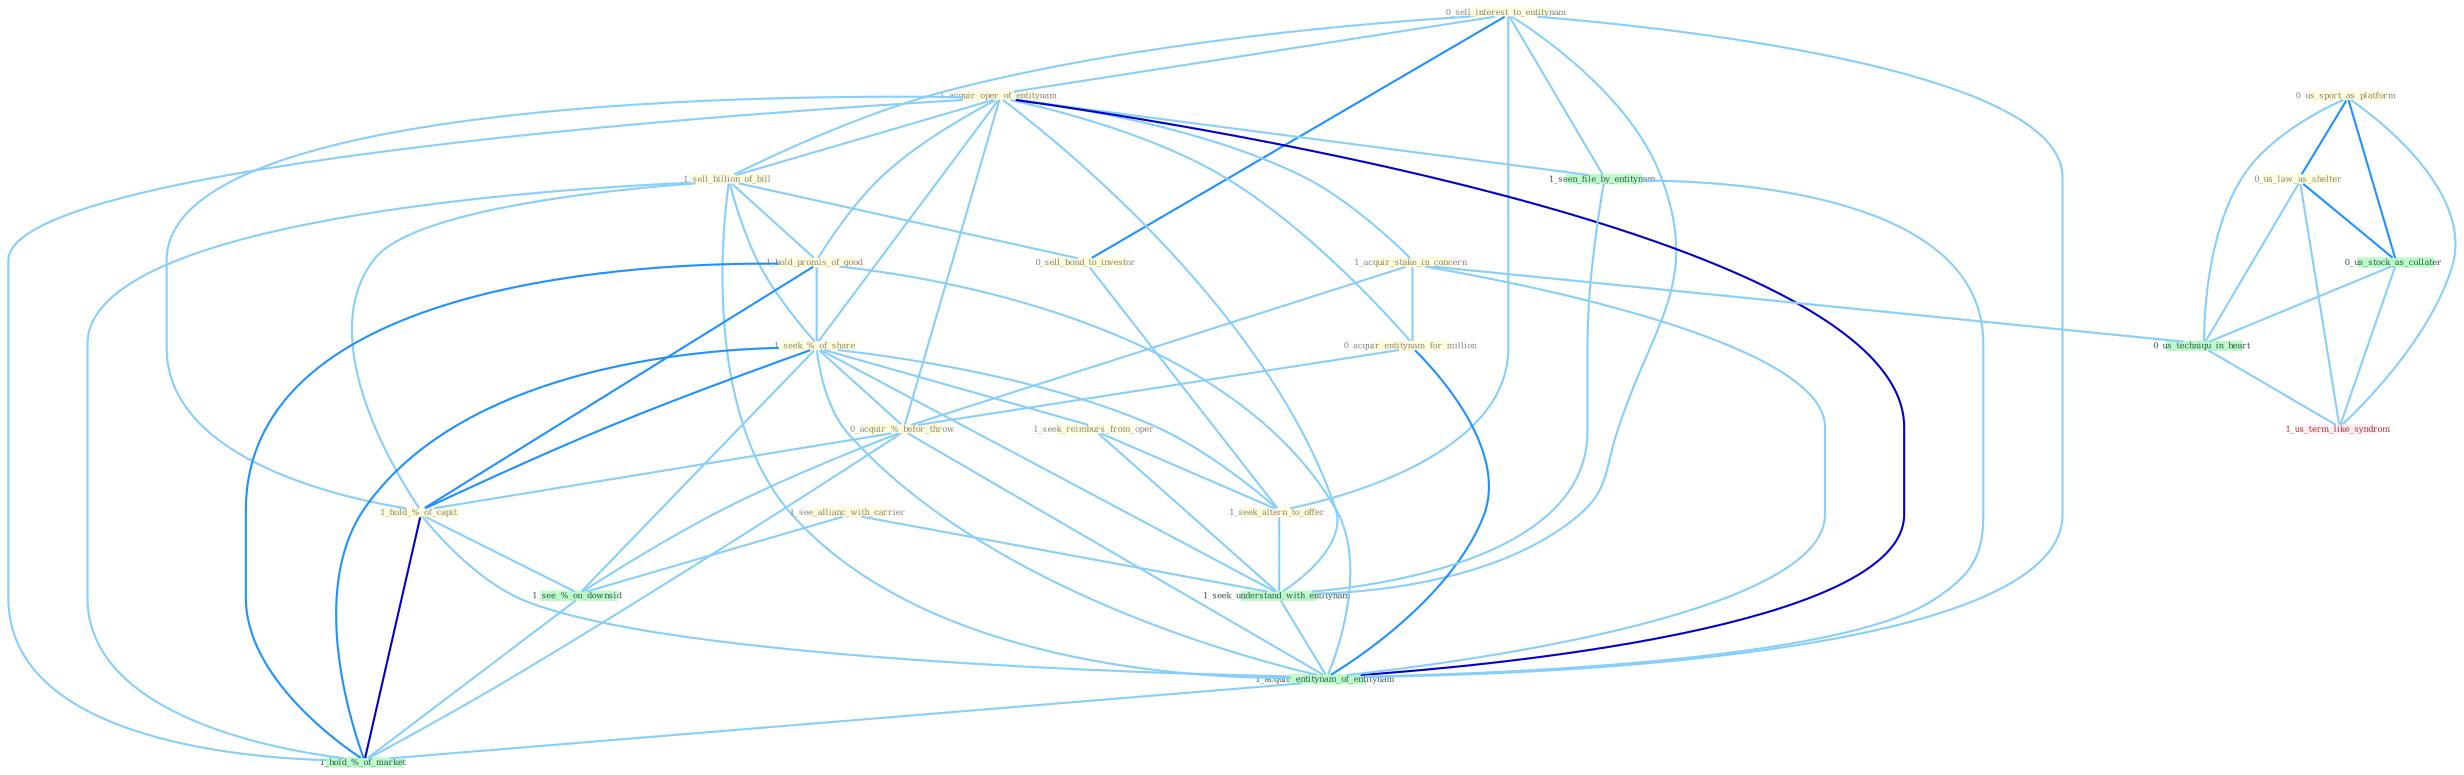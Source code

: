 Graph G{ 
    node
    [shape=polygon,style=filled,width=.5,height=.06,color="#BDFCC9",fixedsize=true,fontsize=4,
    fontcolor="#2f4f4f"];
    {node
    [color="#ffffe0", fontcolor="#8b7d6b"] "0_sell_interest_to_entitynam " "1_acquir_oper_of_entitynam " "1_sell_billion_of_bill " "1_acquir_stake_in_concern " "0_us_sport_as_platform " "1_hold_promis_of_good " "0_us_law_as_shelter " "0_acquir_entitynam_for_million " "0_sell_bond_to_investor " "1_seek_%_of_share " "1_seek_reimburs_from_oper " "0_acquir_%_befor_throw " "1_see_allianc_with_carrier " "1_hold_%_of_capit " "1_seek_altern_to_offer "}
{node [color="#fff0f5", fontcolor="#b22222"] "1_us_term_like_syndrom "}
edge [color="#B0E2FF"];

	"0_sell_interest_to_entitynam " -- "1_acquir_oper_of_entitynam " [w="1", color="#87cefa" ];
	"0_sell_interest_to_entitynam " -- "1_sell_billion_of_bill " [w="1", color="#87cefa" ];
	"0_sell_interest_to_entitynam " -- "0_sell_bond_to_investor " [w="2", color="#1e90ff" , len=0.8];
	"0_sell_interest_to_entitynam " -- "1_seek_altern_to_offer " [w="1", color="#87cefa" ];
	"0_sell_interest_to_entitynam " -- "1_seen_file_by_entitynam " [w="1", color="#87cefa" ];
	"0_sell_interest_to_entitynam " -- "1_seek_understand_with_entitynam " [w="1", color="#87cefa" ];
	"0_sell_interest_to_entitynam " -- "1_acquir_entitynam_of_entitynam " [w="1", color="#87cefa" ];
	"1_acquir_oper_of_entitynam " -- "1_sell_billion_of_bill " [w="1", color="#87cefa" ];
	"1_acquir_oper_of_entitynam " -- "1_acquir_stake_in_concern " [w="1", color="#87cefa" ];
	"1_acquir_oper_of_entitynam " -- "1_hold_promis_of_good " [w="1", color="#87cefa" ];
	"1_acquir_oper_of_entitynam " -- "0_acquir_entitynam_for_million " [w="1", color="#87cefa" ];
	"1_acquir_oper_of_entitynam " -- "1_seek_%_of_share " [w="1", color="#87cefa" ];
	"1_acquir_oper_of_entitynam " -- "0_acquir_%_befor_throw " [w="1", color="#87cefa" ];
	"1_acquir_oper_of_entitynam " -- "1_hold_%_of_capit " [w="1", color="#87cefa" ];
	"1_acquir_oper_of_entitynam " -- "1_seen_file_by_entitynam " [w="1", color="#87cefa" ];
	"1_acquir_oper_of_entitynam " -- "1_seek_understand_with_entitynam " [w="1", color="#87cefa" ];
	"1_acquir_oper_of_entitynam " -- "1_acquir_entitynam_of_entitynam " [w="3", color="#0000cd" , len=0.6];
	"1_acquir_oper_of_entitynam " -- "1_hold_%_of_market " [w="1", color="#87cefa" ];
	"1_sell_billion_of_bill " -- "1_hold_promis_of_good " [w="1", color="#87cefa" ];
	"1_sell_billion_of_bill " -- "0_sell_bond_to_investor " [w="1", color="#87cefa" ];
	"1_sell_billion_of_bill " -- "1_seek_%_of_share " [w="1", color="#87cefa" ];
	"1_sell_billion_of_bill " -- "1_hold_%_of_capit " [w="1", color="#87cefa" ];
	"1_sell_billion_of_bill " -- "1_acquir_entitynam_of_entitynam " [w="1", color="#87cefa" ];
	"1_sell_billion_of_bill " -- "1_hold_%_of_market " [w="1", color="#87cefa" ];
	"1_acquir_stake_in_concern " -- "0_acquir_entitynam_for_million " [w="1", color="#87cefa" ];
	"1_acquir_stake_in_concern " -- "0_acquir_%_befor_throw " [w="1", color="#87cefa" ];
	"1_acquir_stake_in_concern " -- "1_acquir_entitynam_of_entitynam " [w="1", color="#87cefa" ];
	"1_acquir_stake_in_concern " -- "0_us_techniqu_in_heart " [w="1", color="#87cefa" ];
	"0_us_sport_as_platform " -- "0_us_law_as_shelter " [w="2", color="#1e90ff" , len=0.8];
	"0_us_sport_as_platform " -- "0_us_stock_as_collater " [w="2", color="#1e90ff" , len=0.8];
	"0_us_sport_as_platform " -- "0_us_techniqu_in_heart " [w="1", color="#87cefa" ];
	"0_us_sport_as_platform " -- "1_us_term_like_syndrom " [w="1", color="#87cefa" ];
	"1_hold_promis_of_good " -- "1_seek_%_of_share " [w="1", color="#87cefa" ];
	"1_hold_promis_of_good " -- "1_hold_%_of_capit " [w="2", color="#1e90ff" , len=0.8];
	"1_hold_promis_of_good " -- "1_acquir_entitynam_of_entitynam " [w="1", color="#87cefa" ];
	"1_hold_promis_of_good " -- "1_hold_%_of_market " [w="2", color="#1e90ff" , len=0.8];
	"0_us_law_as_shelter " -- "0_us_stock_as_collater " [w="2", color="#1e90ff" , len=0.8];
	"0_us_law_as_shelter " -- "0_us_techniqu_in_heart " [w="1", color="#87cefa" ];
	"0_us_law_as_shelter " -- "1_us_term_like_syndrom " [w="1", color="#87cefa" ];
	"0_acquir_entitynam_for_million " -- "0_acquir_%_befor_throw " [w="1", color="#87cefa" ];
	"0_acquir_entitynam_for_million " -- "1_acquir_entitynam_of_entitynam " [w="2", color="#1e90ff" , len=0.8];
	"0_sell_bond_to_investor " -- "1_seek_altern_to_offer " [w="1", color="#87cefa" ];
	"1_seek_%_of_share " -- "1_seek_reimburs_from_oper " [w="1", color="#87cefa" ];
	"1_seek_%_of_share " -- "0_acquir_%_befor_throw " [w="1", color="#87cefa" ];
	"1_seek_%_of_share " -- "1_hold_%_of_capit " [w="2", color="#1e90ff" , len=0.8];
	"1_seek_%_of_share " -- "1_seek_altern_to_offer " [w="1", color="#87cefa" ];
	"1_seek_%_of_share " -- "1_seek_understand_with_entitynam " [w="1", color="#87cefa" ];
	"1_seek_%_of_share " -- "1_acquir_entitynam_of_entitynam " [w="1", color="#87cefa" ];
	"1_seek_%_of_share " -- "1_see_%_on_downsid " [w="1", color="#87cefa" ];
	"1_seek_%_of_share " -- "1_hold_%_of_market " [w="2", color="#1e90ff" , len=0.8];
	"1_seek_reimburs_from_oper " -- "1_seek_altern_to_offer " [w="1", color="#87cefa" ];
	"1_seek_reimburs_from_oper " -- "1_seek_understand_with_entitynam " [w="1", color="#87cefa" ];
	"0_acquir_%_befor_throw " -- "1_hold_%_of_capit " [w="1", color="#87cefa" ];
	"0_acquir_%_befor_throw " -- "1_acquir_entitynam_of_entitynam " [w="1", color="#87cefa" ];
	"0_acquir_%_befor_throw " -- "1_see_%_on_downsid " [w="1", color="#87cefa" ];
	"0_acquir_%_befor_throw " -- "1_hold_%_of_market " [w="1", color="#87cefa" ];
	"1_see_allianc_with_carrier " -- "1_seek_understand_with_entitynam " [w="1", color="#87cefa" ];
	"1_see_allianc_with_carrier " -- "1_see_%_on_downsid " [w="1", color="#87cefa" ];
	"1_hold_%_of_capit " -- "1_acquir_entitynam_of_entitynam " [w="1", color="#87cefa" ];
	"1_hold_%_of_capit " -- "1_see_%_on_downsid " [w="1", color="#87cefa" ];
	"1_hold_%_of_capit " -- "1_hold_%_of_market " [w="3", color="#0000cd" , len=0.6];
	"1_seek_altern_to_offer " -- "1_seek_understand_with_entitynam " [w="1", color="#87cefa" ];
	"1_seen_file_by_entitynam " -- "1_seek_understand_with_entitynam " [w="1", color="#87cefa" ];
	"1_seen_file_by_entitynam " -- "1_acquir_entitynam_of_entitynam " [w="1", color="#87cefa" ];
	"0_us_stock_as_collater " -- "0_us_techniqu_in_heart " [w="1", color="#87cefa" ];
	"0_us_stock_as_collater " -- "1_us_term_like_syndrom " [w="1", color="#87cefa" ];
	"1_seek_understand_with_entitynam " -- "1_acquir_entitynam_of_entitynam " [w="1", color="#87cefa" ];
	"1_acquir_entitynam_of_entitynam " -- "1_hold_%_of_market " [w="1", color="#87cefa" ];
	"0_us_techniqu_in_heart " -- "1_us_term_like_syndrom " [w="1", color="#87cefa" ];
	"1_see_%_on_downsid " -- "1_hold_%_of_market " [w="1", color="#87cefa" ];
}